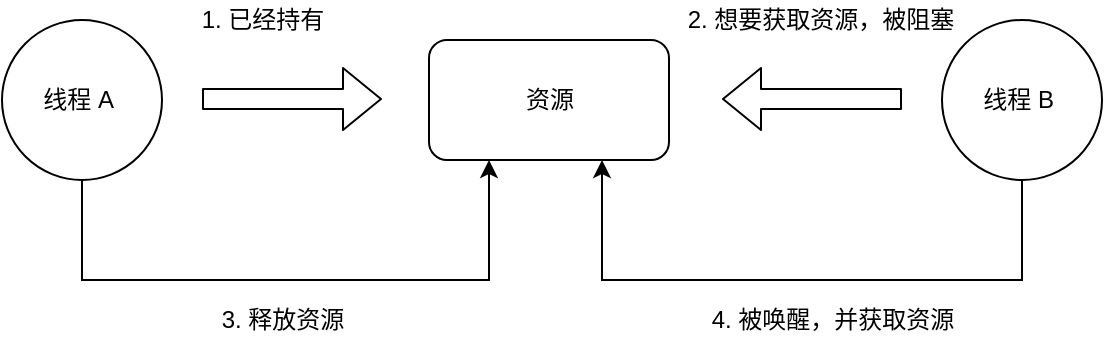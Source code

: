 <mxfile version="14.4.9" type="github">
  <diagram id="NC2MrYRLxS8lgYiBBq4R" name="第 1 页">
    <mxGraphModel dx="937" dy="541" grid="1" gridSize="10" guides="1" tooltips="1" connect="1" arrows="1" fold="1" page="1" pageScale="1" pageWidth="827" pageHeight="1169" math="0" shadow="0">
      <root>
        <mxCell id="0" />
        <mxCell id="1" parent="0" />
        <mxCell id="dtAw9eA9v_uJAgE4TnsN-1" value="线程 A&amp;nbsp;" style="ellipse;whiteSpace=wrap;html=1;aspect=fixed;" vertex="1" parent="1">
          <mxGeometry x="140" y="230" width="80" height="80" as="geometry" />
        </mxCell>
        <mxCell id="dtAw9eA9v_uJAgE4TnsN-17" style="edgeStyle=orthogonalEdgeStyle;rounded=0;orthogonalLoop=1;jettySize=auto;html=1;entryX=0.5;entryY=1;entryDx=0;entryDy=0;startArrow=classic;startFill=1;endArrow=none;endFill=0;exitX=0.25;exitY=1;exitDx=0;exitDy=0;" edge="1" parent="1" source="dtAw9eA9v_uJAgE4TnsN-2" target="dtAw9eA9v_uJAgE4TnsN-1">
          <mxGeometry relative="1" as="geometry">
            <Array as="points">
              <mxPoint x="384" y="360" />
              <mxPoint x="180" y="360" />
            </Array>
          </mxGeometry>
        </mxCell>
        <mxCell id="dtAw9eA9v_uJAgE4TnsN-2" value="资源" style="rounded=1;whiteSpace=wrap;html=1;" vertex="1" parent="1">
          <mxGeometry x="353.5" y="240" width="120" height="60" as="geometry" />
        </mxCell>
        <mxCell id="dtAw9eA9v_uJAgE4TnsN-16" style="edgeStyle=orthogonalEdgeStyle;rounded=0;orthogonalLoop=1;jettySize=auto;html=1;startArrow=none;startFill=0;endArrow=classic;endFill=1;" edge="1" parent="1" source="dtAw9eA9v_uJAgE4TnsN-3">
          <mxGeometry relative="1" as="geometry">
            <mxPoint x="440" y="300" as="targetPoint" />
            <Array as="points">
              <mxPoint x="650" y="360" />
              <mxPoint x="440" y="360" />
              <mxPoint x="440" y="300" />
            </Array>
          </mxGeometry>
        </mxCell>
        <mxCell id="dtAw9eA9v_uJAgE4TnsN-3" value="线程 B&amp;nbsp;" style="ellipse;whiteSpace=wrap;html=1;aspect=fixed;" vertex="1" parent="1">
          <mxGeometry x="610" y="230" width="80" height="80" as="geometry" />
        </mxCell>
        <mxCell id="dtAw9eA9v_uJAgE4TnsN-4" value="" style="shape=flexArrow;endArrow=classic;html=1;" edge="1" parent="1">
          <mxGeometry width="50" height="50" relative="1" as="geometry">
            <mxPoint x="240" y="269.5" as="sourcePoint" />
            <mxPoint x="330" y="269.5" as="targetPoint" />
          </mxGeometry>
        </mxCell>
        <mxCell id="dtAw9eA9v_uJAgE4TnsN-5" value="" style="shape=flexArrow;endArrow=classic;html=1;" edge="1" parent="1">
          <mxGeometry width="50" height="50" relative="1" as="geometry">
            <mxPoint x="590" y="269.5" as="sourcePoint" />
            <mxPoint x="500" y="269.5" as="targetPoint" />
          </mxGeometry>
        </mxCell>
        <mxCell id="dtAw9eA9v_uJAgE4TnsN-6" value="1. 已经持有" style="text;html=1;align=center;verticalAlign=middle;resizable=0;points=[];autosize=1;" vertex="1" parent="1">
          <mxGeometry x="230" y="220" width="80" height="20" as="geometry" />
        </mxCell>
        <mxCell id="dtAw9eA9v_uJAgE4TnsN-7" value="2. 想要获取资源，被阻塞" style="text;html=1;align=center;verticalAlign=middle;resizable=0;points=[];autosize=1;" vertex="1" parent="1">
          <mxGeometry x="473.5" y="220" width="150" height="20" as="geometry" />
        </mxCell>
        <mxCell id="dtAw9eA9v_uJAgE4TnsN-9" value="3. 释放资源" style="text;html=1;align=center;verticalAlign=middle;resizable=0;points=[];autosize=1;" vertex="1" parent="1">
          <mxGeometry x="240" y="370" width="80" height="20" as="geometry" />
        </mxCell>
        <mxCell id="dtAw9eA9v_uJAgE4TnsN-11" value="4. 被唤醒，并获取资源" style="text;html=1;align=center;verticalAlign=middle;resizable=0;points=[];autosize=1;" vertex="1" parent="1">
          <mxGeometry x="485" y="370" width="140" height="20" as="geometry" />
        </mxCell>
      </root>
    </mxGraphModel>
  </diagram>
</mxfile>
